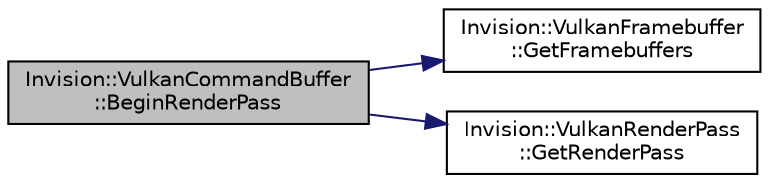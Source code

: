 digraph "Invision::VulkanCommandBuffer::BeginRenderPass"
{
 // LATEX_PDF_SIZE
  edge [fontname="Helvetica",fontsize="10",labelfontname="Helvetica",labelfontsize="10"];
  node [fontname="Helvetica",fontsize="10",shape=record];
  rankdir="LR";
  Node1 [label="Invision::VulkanCommandBuffer\l::BeginRenderPass",height=0.2,width=0.4,color="black", fillcolor="grey75", style="filled", fontcolor="black",tooltip=" "];
  Node1 -> Node2 [color="midnightblue",fontsize="10",style="solid",fontname="Helvetica"];
  Node2 [label="Invision::VulkanFramebuffer\l::GetFramebuffers",height=0.2,width=0.4,color="black", fillcolor="white", style="filled",URL="$class_invision_1_1_vulkan_framebuffer.html#ae7f58c1cb27bc7d709699fff2f35c517",tooltip=" "];
  Node1 -> Node3 [color="midnightblue",fontsize="10",style="solid",fontname="Helvetica"];
  Node3 [label="Invision::VulkanRenderPass\l::GetRenderPass",height=0.2,width=0.4,color="black", fillcolor="white", style="filled",URL="$class_invision_1_1_vulkan_render_pass.html#a991bd25743855fdebea4ace02e499a30",tooltip=" "];
}
